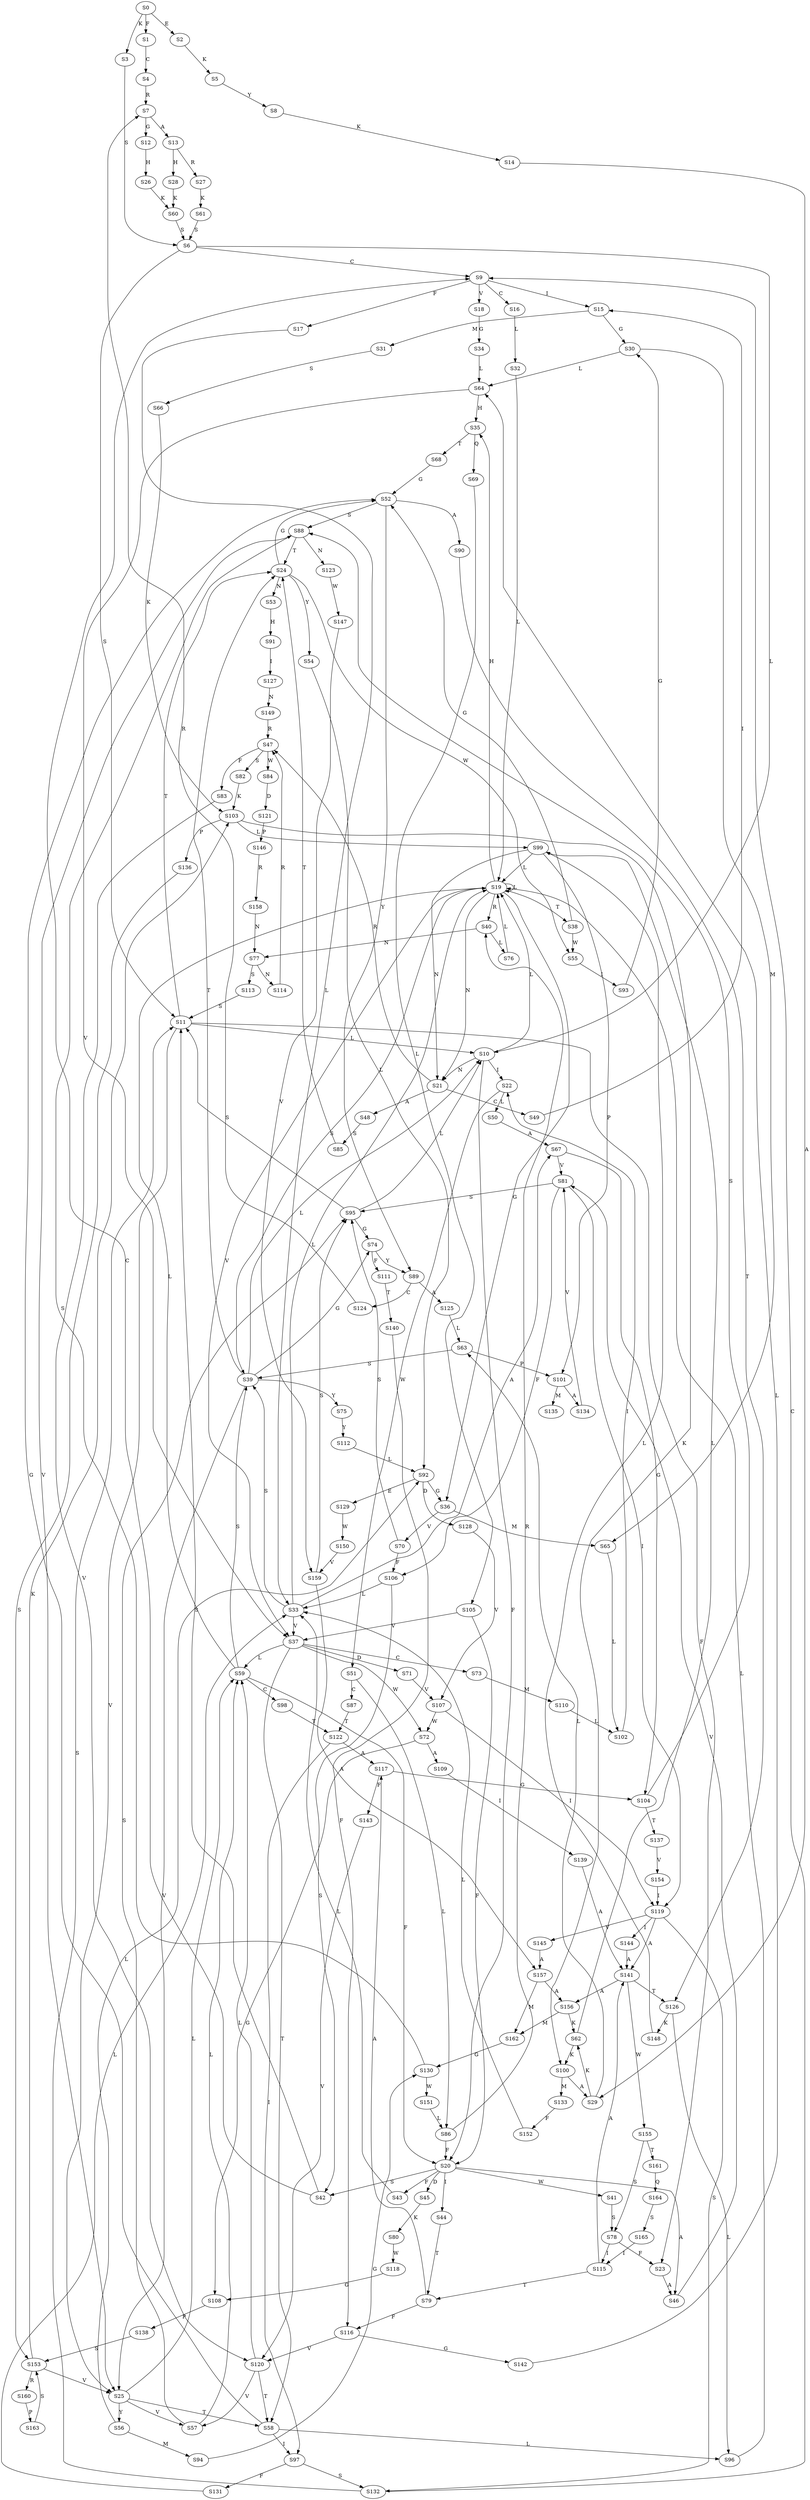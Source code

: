 strict digraph  {
	S0 -> S1 [ label = F ];
	S0 -> S2 [ label = E ];
	S0 -> S3 [ label = K ];
	S1 -> S4 [ label = C ];
	S2 -> S5 [ label = K ];
	S3 -> S6 [ label = S ];
	S4 -> S7 [ label = R ];
	S5 -> S8 [ label = Y ];
	S6 -> S9 [ label = C ];
	S6 -> S10 [ label = L ];
	S6 -> S11 [ label = S ];
	S7 -> S12 [ label = G ];
	S7 -> S13 [ label = A ];
	S8 -> S14 [ label = K ];
	S9 -> S15 [ label = I ];
	S9 -> S16 [ label = C ];
	S9 -> S17 [ label = F ];
	S9 -> S18 [ label = V ];
	S10 -> S19 [ label = L ];
	S10 -> S20 [ label = F ];
	S10 -> S21 [ label = N ];
	S10 -> S22 [ label = I ];
	S11 -> S23 [ label = F ];
	S11 -> S10 [ label = L ];
	S11 -> S24 [ label = T ];
	S11 -> S25 [ label = V ];
	S12 -> S26 [ label = H ];
	S13 -> S27 [ label = R ];
	S13 -> S28 [ label = H ];
	S14 -> S29 [ label = A ];
	S15 -> S30 [ label = G ];
	S15 -> S31 [ label = M ];
	S16 -> S32 [ label = L ];
	S17 -> S33 [ label = L ];
	S18 -> S34 [ label = G ];
	S19 -> S35 [ label = H ];
	S19 -> S19 [ label = L ];
	S19 -> S36 [ label = G ];
	S19 -> S37 [ label = V ];
	S19 -> S38 [ label = T ];
	S19 -> S21 [ label = N ];
	S19 -> S39 [ label = S ];
	S19 -> S40 [ label = R ];
	S20 -> S41 [ label = W ];
	S20 -> S42 [ label = S ];
	S20 -> S43 [ label = F ];
	S20 -> S44 [ label = I ];
	S20 -> S45 [ label = D ];
	S20 -> S46 [ label = A ];
	S21 -> S47 [ label = R ];
	S21 -> S48 [ label = A ];
	S21 -> S49 [ label = C ];
	S22 -> S50 [ label = L ];
	S22 -> S51 [ label = W ];
	S23 -> S46 [ label = A ];
	S24 -> S52 [ label = G ];
	S24 -> S53 [ label = N ];
	S24 -> S54 [ label = Y ];
	S24 -> S55 [ label = W ];
	S25 -> S56 [ label = Y ];
	S25 -> S57 [ label = V ];
	S25 -> S58 [ label = T ];
	S25 -> S59 [ label = L ];
	S26 -> S60 [ label = K ];
	S27 -> S61 [ label = K ];
	S28 -> S60 [ label = K ];
	S29 -> S62 [ label = K ];
	S29 -> S63 [ label = L ];
	S30 -> S64 [ label = L ];
	S30 -> S65 [ label = M ];
	S31 -> S66 [ label = S ];
	S32 -> S19 [ label = L ];
	S33 -> S37 [ label = V ];
	S33 -> S39 [ label = S ];
	S33 -> S19 [ label = L ];
	S33 -> S67 [ label = A ];
	S34 -> S64 [ label = L ];
	S35 -> S68 [ label = T ];
	S35 -> S69 [ label = Q ];
	S36 -> S70 [ label = V ];
	S36 -> S65 [ label = M ];
	S37 -> S71 [ label = D ];
	S37 -> S72 [ label = W ];
	S37 -> S58 [ label = T ];
	S37 -> S59 [ label = L ];
	S37 -> S73 [ label = C ];
	S38 -> S55 [ label = W ];
	S38 -> S52 [ label = G ];
	S39 -> S25 [ label = V ];
	S39 -> S24 [ label = T ];
	S39 -> S10 [ label = L ];
	S39 -> S74 [ label = G ];
	S39 -> S75 [ label = Y ];
	S40 -> S76 [ label = L ];
	S40 -> S77 [ label = N ];
	S41 -> S78 [ label = S ];
	S42 -> S9 [ label = C ];
	S42 -> S11 [ label = S ];
	S43 -> S33 [ label = L ];
	S44 -> S79 [ label = T ];
	S45 -> S80 [ label = K ];
	S46 -> S81 [ label = V ];
	S47 -> S82 [ label = S ];
	S47 -> S83 [ label = F ];
	S47 -> S84 [ label = W ];
	S48 -> S85 [ label = S ];
	S49 -> S15 [ label = I ];
	S50 -> S67 [ label = A ];
	S51 -> S86 [ label = L ];
	S51 -> S87 [ label = C ];
	S52 -> S88 [ label = S ];
	S52 -> S89 [ label = Y ];
	S52 -> S90 [ label = A ];
	S53 -> S91 [ label = H ];
	S54 -> S92 [ label = L ];
	S55 -> S93 [ label = I ];
	S56 -> S94 [ label = M ];
	S56 -> S92 [ label = L ];
	S57 -> S59 [ label = L ];
	S57 -> S95 [ label = S ];
	S58 -> S96 [ label = L ];
	S58 -> S52 [ label = G ];
	S58 -> S97 [ label = I ];
	S59 -> S20 [ label = F ];
	S59 -> S19 [ label = L ];
	S59 -> S39 [ label = S ];
	S59 -> S98 [ label = C ];
	S60 -> S6 [ label = S ];
	S61 -> S6 [ label = S ];
	S62 -> S99 [ label = L ];
	S62 -> S100 [ label = K ];
	S63 -> S101 [ label = P ];
	S63 -> S39 [ label = S ];
	S64 -> S35 [ label = H ];
	S64 -> S37 [ label = V ];
	S65 -> S102 [ label = L ];
	S66 -> S103 [ label = K ];
	S67 -> S104 [ label = G ];
	S67 -> S81 [ label = V ];
	S68 -> S52 [ label = G ];
	S69 -> S105 [ label = L ];
	S70 -> S95 [ label = S ];
	S70 -> S106 [ label = F ];
	S71 -> S107 [ label = V ];
	S72 -> S108 [ label = G ];
	S72 -> S109 [ label = A ];
	S73 -> S110 [ label = M ];
	S74 -> S111 [ label = F ];
	S74 -> S89 [ label = Y ];
	S75 -> S112 [ label = Y ];
	S76 -> S19 [ label = L ];
	S77 -> S113 [ label = S ];
	S77 -> S114 [ label = N ];
	S78 -> S23 [ label = F ];
	S78 -> S115 [ label = I ];
	S79 -> S116 [ label = F ];
	S79 -> S117 [ label = A ];
	S80 -> S118 [ label = W ];
	S81 -> S106 [ label = F ];
	S81 -> S95 [ label = S ];
	S81 -> S119 [ label = I ];
	S82 -> S103 [ label = K ];
	S83 -> S120 [ label = V ];
	S84 -> S121 [ label = D ];
	S85 -> S24 [ label = T ];
	S86 -> S40 [ label = R ];
	S86 -> S20 [ label = F ];
	S87 -> S122 [ label = T ];
	S88 -> S123 [ label = N ];
	S88 -> S25 [ label = V ];
	S88 -> S24 [ label = T ];
	S89 -> S124 [ label = C ];
	S89 -> S125 [ label = A ];
	S90 -> S126 [ label = T ];
	S91 -> S127 [ label = I ];
	S92 -> S128 [ label = D ];
	S92 -> S36 [ label = G ];
	S92 -> S129 [ label = E ];
	S93 -> S30 [ label = G ];
	S94 -> S130 [ label = G ];
	S95 -> S11 [ label = S ];
	S95 -> S10 [ label = L ];
	S95 -> S74 [ label = G ];
	S96 -> S19 [ label = L ];
	S97 -> S131 [ label = F ];
	S97 -> S132 [ label = S ];
	S98 -> S122 [ label = T ];
	S99 -> S19 [ label = L ];
	S99 -> S21 [ label = N ];
	S99 -> S101 [ label = P ];
	S100 -> S133 [ label = M ];
	S100 -> S29 [ label = A ];
	S101 -> S134 [ label = A ];
	S101 -> S135 [ label = M ];
	S102 -> S22 [ label = I ];
	S103 -> S100 [ label = K ];
	S103 -> S99 [ label = L ];
	S103 -> S136 [ label = P ];
	S104 -> S137 [ label = T ];
	S104 -> S88 [ label = S ];
	S105 -> S37 [ label = V ];
	S105 -> S20 [ label = F ];
	S106 -> S42 [ label = S ];
	S106 -> S33 [ label = L ];
	S107 -> S72 [ label = W ];
	S107 -> S119 [ label = I ];
	S108 -> S138 [ label = P ];
	S109 -> S139 [ label = I ];
	S110 -> S102 [ label = L ];
	S111 -> S140 [ label = T ];
	S112 -> S92 [ label = L ];
	S113 -> S11 [ label = S ];
	S114 -> S47 [ label = R ];
	S115 -> S79 [ label = T ];
	S115 -> S141 [ label = A ];
	S116 -> S120 [ label = V ];
	S116 -> S142 [ label = G ];
	S117 -> S104 [ label = G ];
	S117 -> S143 [ label = F ];
	S118 -> S108 [ label = G ];
	S119 -> S141 [ label = A ];
	S119 -> S144 [ label = I ];
	S119 -> S145 [ label = V ];
	S119 -> S132 [ label = S ];
	S120 -> S59 [ label = L ];
	S120 -> S57 [ label = V ];
	S120 -> S58 [ label = T ];
	S121 -> S146 [ label = P ];
	S122 -> S97 [ label = I ];
	S122 -> S117 [ label = A ];
	S123 -> S147 [ label = W ];
	S124 -> S7 [ label = R ];
	S125 -> S63 [ label = L ];
	S126 -> S96 [ label = L ];
	S126 -> S148 [ label = K ];
	S127 -> S149 [ label = N ];
	S128 -> S107 [ label = V ];
	S129 -> S150 [ label = W ];
	S130 -> S151 [ label = W ];
	S130 -> S88 [ label = S ];
	S131 -> S33 [ label = L ];
	S132 -> S9 [ label = C ];
	S132 -> S11 [ label = S ];
	S133 -> S152 [ label = F ];
	S134 -> S81 [ label = V ];
	S136 -> S153 [ label = S ];
	S137 -> S154 [ label = V ];
	S138 -> S153 [ label = S ];
	S139 -> S141 [ label = A ];
	S140 -> S116 [ label = F ];
	S141 -> S155 [ label = W ];
	S141 -> S156 [ label = A ];
	S141 -> S126 [ label = T ];
	S142 -> S64 [ label = L ];
	S143 -> S120 [ label = V ];
	S144 -> S141 [ label = A ];
	S145 -> S157 [ label = A ];
	S146 -> S158 [ label = R ];
	S147 -> S159 [ label = V ];
	S148 -> S99 [ label = L ];
	S149 -> S47 [ label = R ];
	S150 -> S159 [ label = V ];
	S151 -> S86 [ label = L ];
	S152 -> S33 [ label = L ];
	S153 -> S25 [ label = V ];
	S153 -> S160 [ label = R ];
	S153 -> S103 [ label = K ];
	S154 -> S119 [ label = I ];
	S155 -> S78 [ label = S ];
	S155 -> S161 [ label = T ];
	S156 -> S62 [ label = K ];
	S156 -> S162 [ label = M ];
	S157 -> S162 [ label = M ];
	S157 -> S156 [ label = A ];
	S158 -> S77 [ label = N ];
	S159 -> S157 [ label = A ];
	S159 -> S95 [ label = S ];
	S160 -> S163 [ label = P ];
	S161 -> S164 [ label = Q ];
	S162 -> S130 [ label = G ];
	S163 -> S153 [ label = S ];
	S164 -> S165 [ label = S ];
	S165 -> S115 [ label = I ];
}

